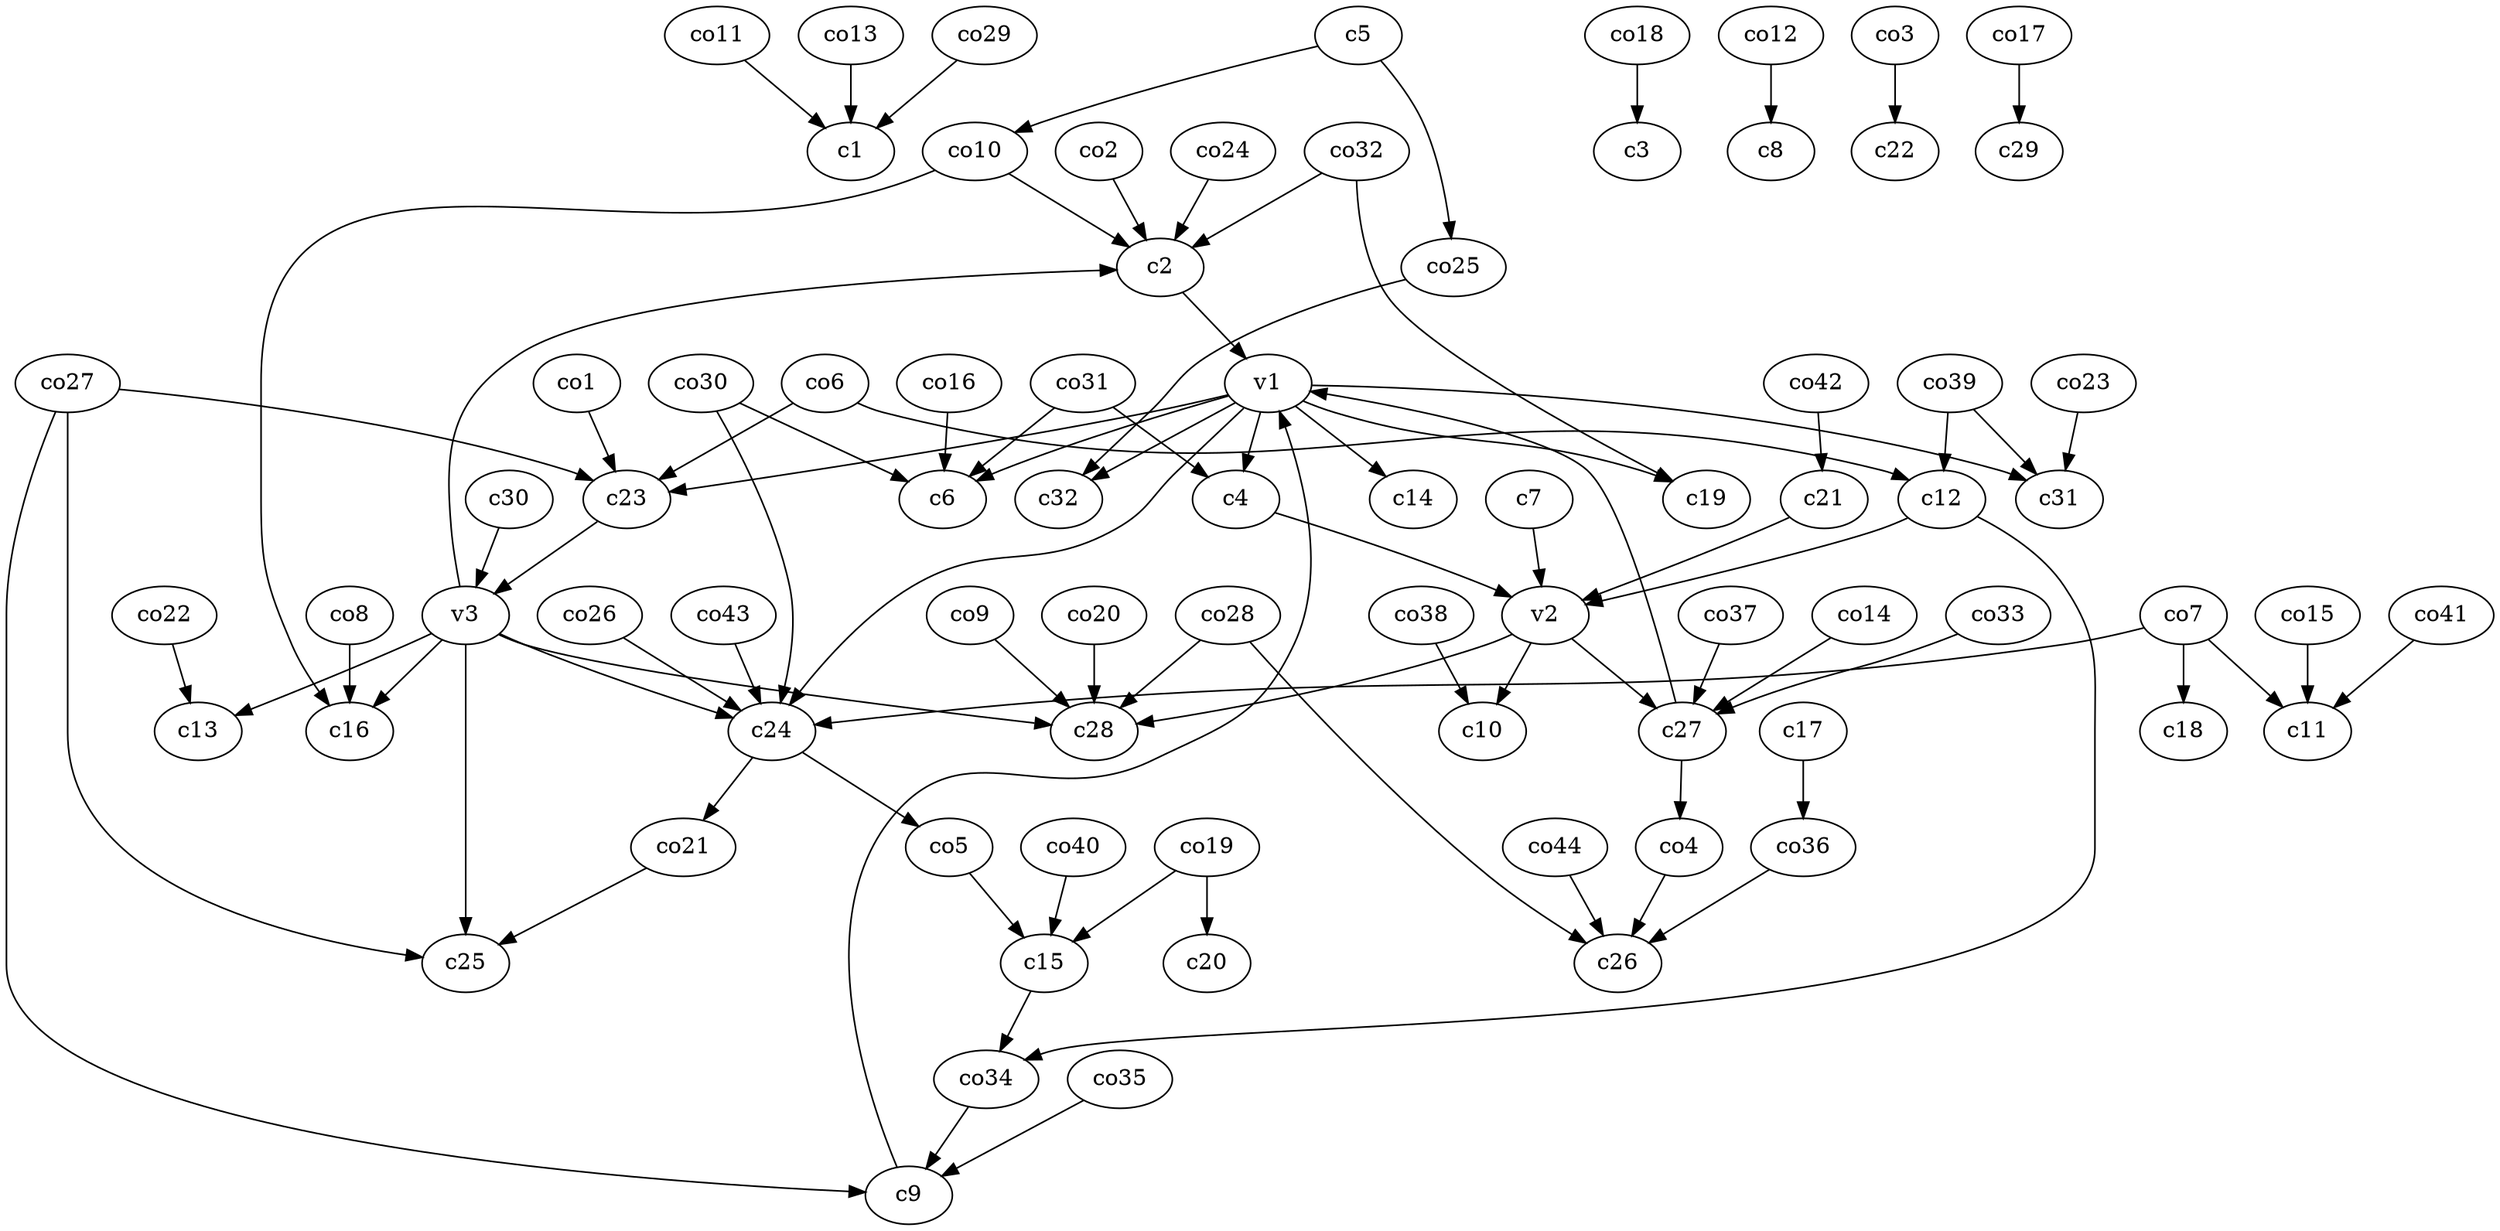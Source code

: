 strict digraph  {
c1;
c2;
c3;
c4;
c5;
c6;
c7;
c8;
c9;
c10;
c11;
c12;
c13;
c14;
c15;
c16;
c17;
c18;
c19;
c20;
c21;
c22;
c23;
c24;
c25;
c26;
c27;
c28;
c29;
c30;
c31;
c32;
v1;
v2;
v3;
co1;
co2;
co3;
co4;
co5;
co6;
co7;
co8;
co9;
co10;
co11;
co12;
co13;
co14;
co15;
co16;
co17;
co18;
co19;
co20;
co21;
co22;
co23;
co24;
co25;
co26;
co27;
co28;
co29;
co30;
co31;
co32;
co33;
co34;
co35;
co36;
co37;
co38;
co39;
co40;
co41;
co42;
co43;
co44;
c2 -> v1  [weight=1];
c4 -> v2  [weight=1];
c5 -> co25  [weight=1];
c5 -> co10  [weight=1];
c7 -> v2  [weight=1];
c9 -> v1  [weight=1];
c12 -> co34  [weight=1];
c12 -> v2  [weight=1];
c15 -> co34  [weight=1];
c17 -> co36  [weight=1];
c21 -> v2  [weight=1];
c23 -> v3  [weight=1];
c24 -> co5  [weight=1];
c24 -> co21  [weight=1];
c27 -> v1  [weight=1];
c27 -> co4  [weight=1];
c30 -> v3  [weight=1];
v1 -> c6  [weight=1];
v1 -> c19  [weight=1];
v1 -> c14  [weight=1];
v1 -> c24  [weight=1];
v1 -> c31  [weight=1];
v1 -> c23  [weight=1];
v1 -> c32  [weight=1];
v1 -> c4  [weight=1];
v2 -> c28  [weight=1];
v2 -> c10  [weight=1];
v2 -> c27  [weight=1];
v3 -> c24  [weight=1];
v3 -> c25  [weight=1];
v3 -> c16  [weight=1];
v3 -> c2  [weight=1];
v3 -> c13  [weight=1];
v3 -> c28  [weight=1];
co1 -> c23  [weight=1];
co2 -> c2  [weight=1];
co3 -> c22  [weight=1];
co4 -> c26  [weight=1];
co5 -> c15  [weight=1];
co6 -> c12  [weight=1];
co6 -> c23  [weight=1];
co7 -> c18  [weight=1];
co7 -> c11  [weight=1];
co7 -> c24  [weight=1];
co8 -> c16  [weight=1];
co9 -> c28  [weight=1];
co10 -> c2  [weight=1];
co10 -> c16  [weight=1];
co11 -> c1  [weight=1];
co12 -> c8  [weight=1];
co13 -> c1  [weight=1];
co14 -> c27  [weight=1];
co15 -> c11  [weight=1];
co16 -> c6  [weight=1];
co17 -> c29  [weight=1];
co18 -> c3  [weight=1];
co19 -> c15  [weight=1];
co19 -> c20  [weight=1];
co20 -> c28  [weight=1];
co21 -> c25  [weight=1];
co22 -> c13  [weight=1];
co23 -> c31  [weight=1];
co24 -> c2  [weight=1];
co25 -> c32  [weight=1];
co26 -> c24  [weight=1];
co27 -> c23  [weight=1];
co27 -> c25  [weight=1];
co27 -> c9  [weight=1];
co28 -> c26  [weight=1];
co28 -> c28  [weight=1];
co29 -> c1  [weight=1];
co30 -> c24  [weight=1];
co30 -> c6  [weight=1];
co31 -> c6  [weight=1];
co31 -> c4  [weight=1];
co32 -> c19  [weight=1];
co32 -> c2  [weight=1];
co33 -> c27  [weight=1];
co34 -> c9  [weight=1];
co35 -> c9  [weight=1];
co36 -> c26  [weight=1];
co37 -> c27  [weight=1];
co38 -> c10  [weight=1];
co39 -> c12  [weight=1];
co39 -> c31  [weight=1];
co40 -> c15  [weight=1];
co41 -> c11  [weight=1];
co42 -> c21  [weight=1];
co43 -> c24  [weight=1];
co44 -> c26  [weight=1];
}
